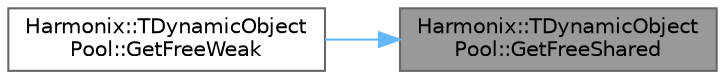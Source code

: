 digraph "Harmonix::TDynamicObjectPool::GetFreeShared"
{
 // INTERACTIVE_SVG=YES
 // LATEX_PDF_SIZE
  bgcolor="transparent";
  edge [fontname=Helvetica,fontsize=10,labelfontname=Helvetica,labelfontsize=10];
  node [fontname=Helvetica,fontsize=10,shape=box,height=0.2,width=0.4];
  rankdir="RL";
  Node1 [id="Node000001",label="Harmonix::TDynamicObject\lPool::GetFreeShared",height=0.2,width=0.4,color="gray40", fillcolor="grey60", style="filled", fontcolor="black",tooltip="Get a \"free\" object from the pool, that isn't in use return value is TSharedPtr, so it'll stay valid ..."];
  Node1 -> Node2 [id="edge1_Node000001_Node000002",dir="back",color="steelblue1",style="solid",tooltip=" "];
  Node2 [id="Node000002",label="Harmonix::TDynamicObject\lPool::GetFreeWeak",height=0.2,width=0.4,color="grey40", fillcolor="white", style="filled",URL="$d2/dd2/classHarmonix_1_1TDynamicObjectPool.html#a0b1c406ace9a57f70a88bdbd6b281288",tooltip="Get a \"free\" object from the pool, that isn't in use return value is TWeakPtr, so it's not guaranteed..."];
}
